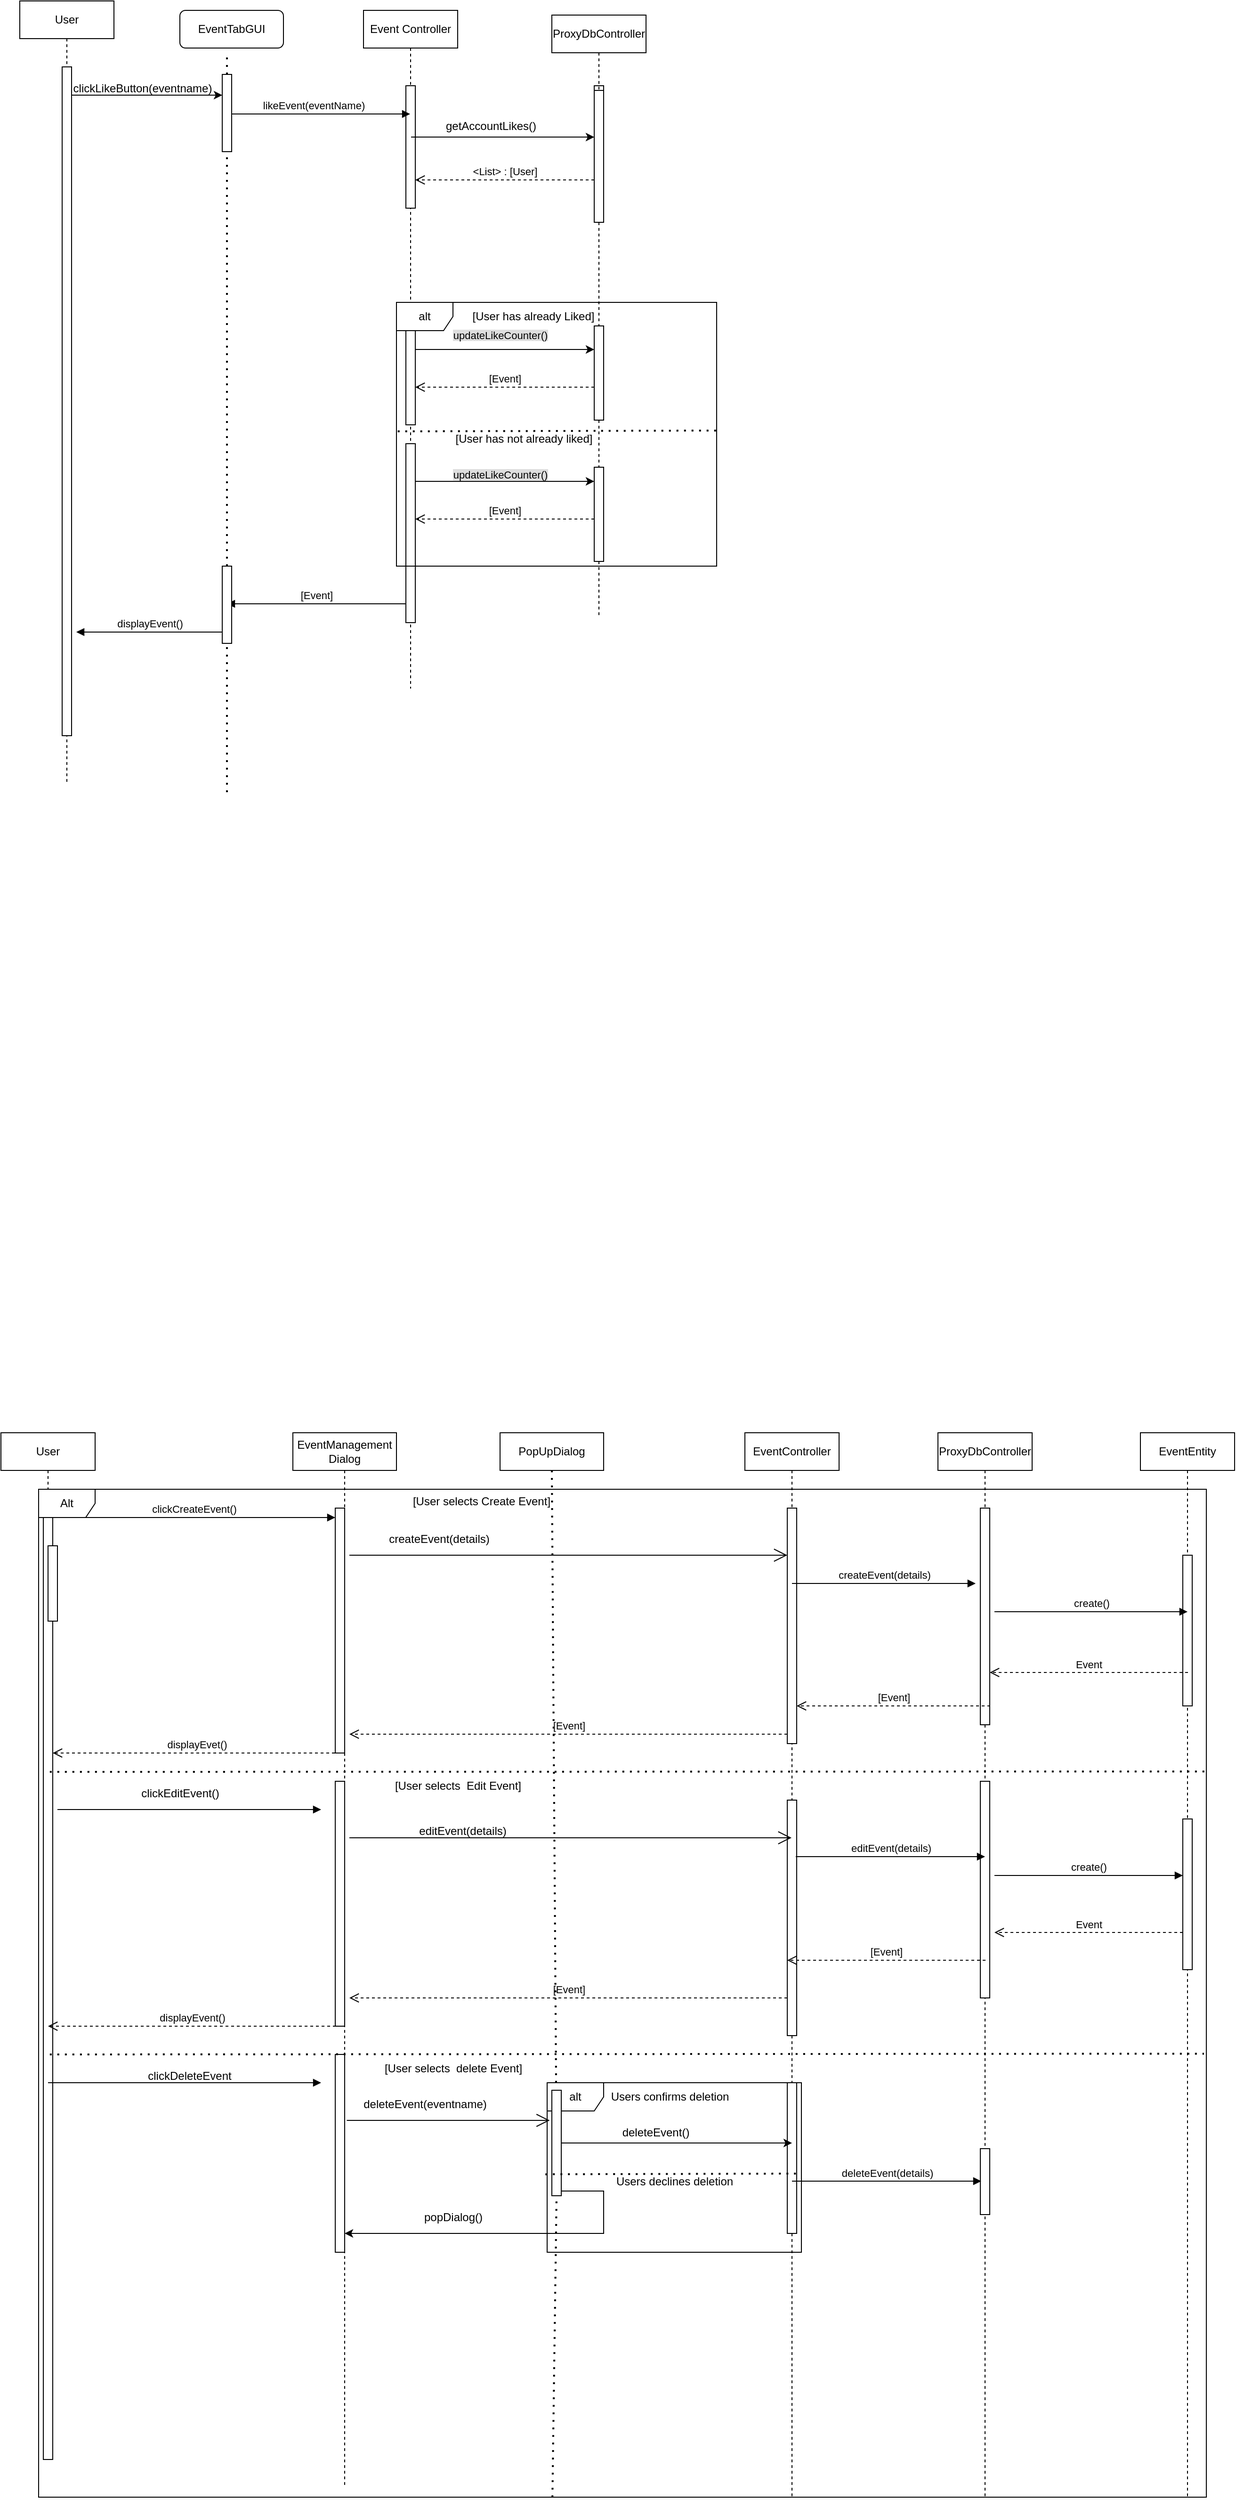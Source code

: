 <mxfile version="27.0.1">
  <diagram name="Page-1" id="2YBvvXClWsGukQMizWep">
    <mxGraphModel grid="1" page="1" gridSize="10" guides="1" tooltips="1" connect="1" arrows="1" fold="1" pageScale="1" pageWidth="850" pageHeight="1100" math="0" shadow="0">
      <root>
        <mxCell id="0" />
        <mxCell id="1" parent="0" />
        <mxCell id="aM9ryv3xv72pqoxQDRHE-1" value="User" style="shape=umlLifeline;perimeter=lifelinePerimeter;whiteSpace=wrap;html=1;container=0;dropTarget=0;collapsible=0;recursiveResize=0;outlineConnect=0;portConstraint=eastwest;newEdgeStyle={&quot;edgeStyle&quot;:&quot;elbowEdgeStyle&quot;,&quot;elbow&quot;:&quot;vertical&quot;,&quot;curved&quot;:0,&quot;rounded&quot;:0};" vertex="1" parent="1">
          <mxGeometry x="50" y="30" width="100" height="830" as="geometry" />
        </mxCell>
        <mxCell id="aM9ryv3xv72pqoxQDRHE-2" value="" style="html=1;points=[];perimeter=orthogonalPerimeter;outlineConnect=0;targetShapes=umlLifeline;portConstraint=eastwest;newEdgeStyle={&quot;edgeStyle&quot;:&quot;elbowEdgeStyle&quot;,&quot;elbow&quot;:&quot;vertical&quot;,&quot;curved&quot;:0,&quot;rounded&quot;:0};" vertex="1" parent="aM9ryv3xv72pqoxQDRHE-1">
          <mxGeometry x="45" y="70" width="10" height="710" as="geometry" />
        </mxCell>
        <mxCell id="aM9ryv3xv72pqoxQDRHE-5" value="Event Controller" style="shape=umlLifeline;perimeter=lifelinePerimeter;whiteSpace=wrap;html=1;container=0;dropTarget=0;collapsible=0;recursiveResize=0;outlineConnect=0;portConstraint=eastwest;newEdgeStyle={&quot;edgeStyle&quot;:&quot;elbowEdgeStyle&quot;,&quot;elbow&quot;:&quot;vertical&quot;,&quot;curved&quot;:0,&quot;rounded&quot;:0};" vertex="1" parent="1">
          <mxGeometry x="415" y="40" width="100" height="720" as="geometry" />
        </mxCell>
        <mxCell id="aM9ryv3xv72pqoxQDRHE-6" value="" style="html=1;points=[];perimeter=orthogonalPerimeter;outlineConnect=0;targetShapes=umlLifeline;portConstraint=eastwest;newEdgeStyle={&quot;edgeStyle&quot;:&quot;elbowEdgeStyle&quot;,&quot;elbow&quot;:&quot;vertical&quot;,&quot;curved&quot;:0,&quot;rounded&quot;:0};" vertex="1" parent="aM9ryv3xv72pqoxQDRHE-5">
          <mxGeometry x="45" y="80" width="10" height="130" as="geometry" />
        </mxCell>
        <mxCell id="IKbM3LPFNLdGCTRE3hyD-11" value="" style="html=1;points=[];perimeter=orthogonalPerimeter;outlineConnect=0;targetShapes=umlLifeline;portConstraint=eastwest;newEdgeStyle={&quot;edgeStyle&quot;:&quot;elbowEdgeStyle&quot;,&quot;elbow&quot;:&quot;vertical&quot;,&quot;curved&quot;:0,&quot;rounded&quot;:0};" vertex="1" parent="aM9ryv3xv72pqoxQDRHE-5">
          <mxGeometry x="45" y="310" width="10" height="130" as="geometry" />
        </mxCell>
        <mxCell id="IKbM3LPFNLdGCTRE3hyD-12" value="" style="html=1;points=[];perimeter=orthogonalPerimeter;outlineConnect=0;targetShapes=umlLifeline;portConstraint=eastwest;newEdgeStyle={&quot;edgeStyle&quot;:&quot;elbowEdgeStyle&quot;,&quot;elbow&quot;:&quot;vertical&quot;,&quot;curved&quot;:0,&quot;rounded&quot;:0};" vertex="1" parent="aM9ryv3xv72pqoxQDRHE-5">
          <mxGeometry x="45" y="460" width="10" height="190" as="geometry" />
        </mxCell>
        <mxCell id="aM9ryv3xv72pqoxQDRHE-7" value="likeEvent(eventName)" style="html=1;verticalAlign=bottom;endArrow=block;edgeStyle=elbowEdgeStyle;elbow=horizontal;curved=0;rounded=0;" edge="1" parent="1" target="aM9ryv3xv72pqoxQDRHE-5">
          <mxGeometry x="-0.059" relative="1" as="geometry">
            <mxPoint x="270" y="150" as="sourcePoint" />
            <Array as="points">
              <mxPoint x="375" y="150" />
              <mxPoint x="355" y="140" />
            </Array>
            <mxPoint x="440" y="150" as="targetPoint" />
            <mxPoint as="offset" />
          </mxGeometry>
        </mxCell>
        <mxCell id="yANQOpBFy9f4tvOdvIwx-1" value="" style="html=1;points=[];perimeter=orthogonalPerimeter;outlineConnect=0;targetShapes=umlLifeline;portConstraint=eastwest;newEdgeStyle={&quot;edgeStyle&quot;:&quot;elbowEdgeStyle&quot;,&quot;elbow&quot;:&quot;vertical&quot;,&quot;curved&quot;:0,&quot;rounded&quot;:0};" vertex="1" parent="1">
          <mxGeometry x="660" y="120" width="10" height="140" as="geometry" />
        </mxCell>
        <mxCell id="yANQOpBFy9f4tvOdvIwx-10" value="ProxyDbController" style="shape=umlLifeline;perimeter=lifelinePerimeter;whiteSpace=wrap;html=1;container=0;dropTarget=0;collapsible=0;recursiveResize=0;outlineConnect=0;portConstraint=eastwest;newEdgeStyle={&quot;edgeStyle&quot;:&quot;elbowEdgeStyle&quot;,&quot;elbow&quot;:&quot;vertical&quot;,&quot;curved&quot;:0,&quot;rounded&quot;:0};" vertex="1" parent="1">
          <mxGeometry x="615" y="45" width="100" height="640" as="geometry" />
        </mxCell>
        <mxCell id="yANQOpBFy9f4tvOdvIwx-11" value="" style="html=1;points=[];perimeter=orthogonalPerimeter;outlineConnect=0;targetShapes=umlLifeline;portConstraint=eastwest;newEdgeStyle={&quot;edgeStyle&quot;:&quot;elbowEdgeStyle&quot;,&quot;elbow&quot;:&quot;vertical&quot;,&quot;curved&quot;:0,&quot;rounded&quot;:0};" vertex="1" parent="yANQOpBFy9f4tvOdvIwx-10">
          <mxGeometry x="45" y="80" width="10" height="140" as="geometry" />
        </mxCell>
        <mxCell id="lEb4GkKGrMhe-9YxrfGL-6" value="" style="html=1;points=[];perimeter=orthogonalPerimeter;outlineConnect=0;targetShapes=umlLifeline;portConstraint=eastwest;newEdgeStyle={&quot;edgeStyle&quot;:&quot;elbowEdgeStyle&quot;,&quot;elbow&quot;:&quot;vertical&quot;,&quot;curved&quot;:0,&quot;rounded&quot;:0};" vertex="1" parent="yANQOpBFy9f4tvOdvIwx-10">
          <mxGeometry x="45" y="330" width="10" height="100" as="geometry" />
        </mxCell>
        <mxCell id="lEb4GkKGrMhe-9YxrfGL-7" value="" style="html=1;points=[];perimeter=orthogonalPerimeter;outlineConnect=0;targetShapes=umlLifeline;portConstraint=eastwest;newEdgeStyle={&quot;edgeStyle&quot;:&quot;elbowEdgeStyle&quot;,&quot;elbow&quot;:&quot;vertical&quot;,&quot;curved&quot;:0,&quot;rounded&quot;:0};" vertex="1" parent="yANQOpBFy9f4tvOdvIwx-10">
          <mxGeometry x="45" y="480" width="10" height="100" as="geometry" />
        </mxCell>
        <mxCell id="yANQOpBFy9f4tvOdvIwx-17" value="&amp;lt;List&amp;gt; : [User]" style="html=1;verticalAlign=bottom;endArrow=open;dashed=1;endSize=8;edgeStyle=elbowEdgeStyle;elbow=horizontal;curved=0;rounded=0;" edge="1" parent="1" target="aM9ryv3xv72pqoxQDRHE-6">
          <mxGeometry x="0.006" relative="1" as="geometry">
            <mxPoint x="475" y="220" as="targetPoint" />
            <Array as="points">
              <mxPoint x="580" y="220" />
              <mxPoint x="540" y="220" />
            </Array>
            <mxPoint x="660" y="220" as="sourcePoint" />
            <mxPoint as="offset" />
          </mxGeometry>
        </mxCell>
        <mxCell id="yANQOpBFy9f4tvOdvIwx-18" value="EventTabGUI" style="rounded=1;whiteSpace=wrap;html=1;" vertex="1" parent="1">
          <mxGeometry x="220" y="40" width="110" height="40" as="geometry" />
        </mxCell>
        <mxCell id="yANQOpBFy9f4tvOdvIwx-20" value="" style="html=1;points=[];perimeter=orthogonalPerimeter;outlineConnect=0;targetShapes=umlLifeline;portConstraint=eastwest;newEdgeStyle={&quot;edgeStyle&quot;:&quot;elbowEdgeStyle&quot;,&quot;elbow&quot;:&quot;vertical&quot;,&quot;curved&quot;:0,&quot;rounded&quot;:0};" vertex="1" parent="1">
          <mxGeometry x="265" y="160" width="10" height="30" as="geometry" />
        </mxCell>
        <mxCell id="yANQOpBFy9f4tvOdvIwx-21" value="" style="endArrow=classic;html=1;rounded=0;" edge="1" parent="1" source="aM9ryv3xv72pqoxQDRHE-2" target="yANQOpBFy9f4tvOdvIwx-19">
          <mxGeometry width="50" height="50" relative="1" as="geometry">
            <mxPoint x="140" y="170" as="sourcePoint" />
            <mxPoint x="190" y="120" as="targetPoint" />
            <Array as="points">
              <mxPoint x="160" y="130" />
            </Array>
          </mxGeometry>
        </mxCell>
        <mxCell id="yANQOpBFy9f4tvOdvIwx-22" value="clickLikeButton(eventname)" style="text;html=1;align=center;verticalAlign=middle;resizable=0;points=[];autosize=1;strokeColor=none;fillColor=none;" vertex="1" parent="1">
          <mxGeometry x="95" y="108" width="170" height="30" as="geometry" />
        </mxCell>
        <mxCell id="yANQOpBFy9f4tvOdvIwx-24" value="alt" style="shape=umlFrame;whiteSpace=wrap;html=1;pointerEvents=0;" vertex="1" parent="1">
          <mxGeometry x="450" y="350" width="340" height="280" as="geometry" />
        </mxCell>
        <mxCell id="yANQOpBFy9f4tvOdvIwx-25" value="[User has already Liked]" style="text;html=1;align=center;verticalAlign=middle;resizable=0;points=[];autosize=1;strokeColor=none;fillColor=none;" vertex="1" parent="1">
          <mxGeometry x="520" y="350" width="150" height="30" as="geometry" />
        </mxCell>
        <mxCell id="yANQOpBFy9f4tvOdvIwx-30" value="[Event]" style="html=1;verticalAlign=bottom;endArrow=open;dashed=1;endSize=8;curved=0;rounded=0;" edge="1" parent="1">
          <mxGeometry relative="1" as="geometry">
            <mxPoint x="660" y="440" as="sourcePoint" />
            <mxPoint x="470" y="440" as="targetPoint" />
          </mxGeometry>
        </mxCell>
        <mxCell id="yANQOpBFy9f4tvOdvIwx-32" value="[Event]" style="html=1;verticalAlign=bottom;endArrow=open;dashed=1;endSize=8;curved=0;rounded=0;" edge="1" parent="1">
          <mxGeometry relative="1" as="geometry">
            <mxPoint x="660" y="580" as="sourcePoint" />
            <mxPoint x="470" y="580" as="targetPoint" />
          </mxGeometry>
        </mxCell>
        <mxCell id="yANQOpBFy9f4tvOdvIwx-33" value="" style="endArrow=none;dashed=1;html=1;dashPattern=1 3;strokeWidth=2;rounded=0;exitX=0.004;exitY=0.489;exitDx=0;exitDy=0;exitPerimeter=0;entryX=1.003;entryY=0.486;entryDx=0;entryDy=0;entryPerimeter=0;" edge="1" parent="1" source="yANQOpBFy9f4tvOdvIwx-24" target="yANQOpBFy9f4tvOdvIwx-24">
          <mxGeometry width="50" height="50" relative="1" as="geometry">
            <mxPoint x="480" y="460" as="sourcePoint" />
            <mxPoint x="530" y="410" as="targetPoint" />
          </mxGeometry>
        </mxCell>
        <mxCell id="yANQOpBFy9f4tvOdvIwx-34" value="[User has not already liked]" style="text;html=1;align=center;verticalAlign=middle;resizable=0;points=[];autosize=1;strokeColor=none;fillColor=none;" vertex="1" parent="1">
          <mxGeometry x="500" y="480" width="170" height="30" as="geometry" />
        </mxCell>
        <mxCell id="yANQOpBFy9f4tvOdvIwx-35" value="[Event]" style="html=1;verticalAlign=bottom;endArrow=block;curved=0;rounded=0;" edge="1" parent="1">
          <mxGeometry width="80" relative="1" as="geometry">
            <mxPoint x="460" y="670" as="sourcePoint" />
            <mxPoint x="270" y="670" as="targetPoint" />
          </mxGeometry>
        </mxCell>
        <mxCell id="yANQOpBFy9f4tvOdvIwx-38" value="displayEvent()" style="html=1;verticalAlign=bottom;endArrow=block;curved=0;rounded=0;" edge="1" parent="1" source="lEb4GkKGrMhe-9YxrfGL-4">
          <mxGeometry width="80" relative="1" as="geometry">
            <mxPoint x="260" y="760" as="sourcePoint" />
            <mxPoint x="110" y="700" as="targetPoint" />
            <Array as="points">
              <mxPoint x="260" y="700" />
            </Array>
          </mxGeometry>
        </mxCell>
        <mxCell id="lEb4GkKGrMhe-9YxrfGL-1" value="" style="endArrow=none;dashed=1;html=1;dashPattern=1 3;strokeWidth=2;rounded=0;" edge="1" parent="1" source="yANQOpBFy9f4tvOdvIwx-19">
          <mxGeometry width="50" height="50" relative="1" as="geometry">
            <mxPoint x="260" y="1218.889" as="sourcePoint" />
            <mxPoint x="270" y="90" as="targetPoint" />
          </mxGeometry>
        </mxCell>
        <mxCell id="lEb4GkKGrMhe-9YxrfGL-2" value="" style="endArrow=none;dashed=1;html=1;dashPattern=1 3;strokeWidth=2;rounded=0;" edge="1" parent="1" source="lEb4GkKGrMhe-9YxrfGL-4" target="yANQOpBFy9f4tvOdvIwx-19">
          <mxGeometry width="50" height="50" relative="1" as="geometry">
            <mxPoint x="270" y="870" as="sourcePoint" />
            <mxPoint x="270" y="90" as="targetPoint" />
          </mxGeometry>
        </mxCell>
        <mxCell id="yANQOpBFy9f4tvOdvIwx-19" value="" style="html=1;points=[];perimeter=orthogonalPerimeter;outlineConnect=0;targetShapes=umlLifeline;portConstraint=eastwest;newEdgeStyle={&quot;edgeStyle&quot;:&quot;elbowEdgeStyle&quot;,&quot;elbow&quot;:&quot;vertical&quot;,&quot;curved&quot;:0,&quot;rounded&quot;:0};" vertex="1" parent="1">
          <mxGeometry x="265" y="108" width="10" height="82" as="geometry" />
        </mxCell>
        <mxCell id="lEb4GkKGrMhe-9YxrfGL-5" value="" style="endArrow=none;dashed=1;html=1;dashPattern=1 3;strokeWidth=2;rounded=0;" edge="1" parent="1" target="lEb4GkKGrMhe-9YxrfGL-4">
          <mxGeometry width="50" height="50" relative="1" as="geometry">
            <mxPoint x="270" y="870" as="sourcePoint" />
            <mxPoint x="270" y="190" as="targetPoint" />
          </mxGeometry>
        </mxCell>
        <mxCell id="lEb4GkKGrMhe-9YxrfGL-4" value="" style="html=1;points=[];perimeter=orthogonalPerimeter;outlineConnect=0;targetShapes=umlLifeline;portConstraint=eastwest;newEdgeStyle={&quot;edgeStyle&quot;:&quot;elbowEdgeStyle&quot;,&quot;elbow&quot;:&quot;vertical&quot;,&quot;curved&quot;:0,&quot;rounded&quot;:0};" vertex="1" parent="1">
          <mxGeometry x="265" y="630" width="10" height="82" as="geometry" />
        </mxCell>
        <mxCell id="IKbM3LPFNLdGCTRE3hyD-3" value="" style="endArrow=classic;html=1;rounded=0;" edge="1" parent="1">
          <mxGeometry width="50" height="50" relative="1" as="geometry">
            <mxPoint x="470" y="540" as="sourcePoint" />
            <mxPoint x="660" y="540" as="targetPoint" />
          </mxGeometry>
        </mxCell>
        <mxCell id="IKbM3LPFNLdGCTRE3hyD-4" value="&lt;span style=&quot;font-size: 11px; background-color: rgb(222, 222, 222);&quot;&gt;updateLikeCounter()&lt;/span&gt;" style="text;html=1;align=center;verticalAlign=middle;resizable=0;points=[];autosize=1;strokeColor=none;fillColor=none;" vertex="1" parent="1">
          <mxGeometry x="500" y="518" width="120" height="30" as="geometry" />
        </mxCell>
        <mxCell id="IKbM3LPFNLdGCTRE3hyD-6" value="&lt;span style=&quot;font-size: 11px; background-color: rgb(222, 222, 222);&quot;&gt;updateLikeCounter()&lt;/span&gt;" style="text;html=1;align=center;verticalAlign=middle;resizable=0;points=[];autosize=1;strokeColor=none;fillColor=none;" vertex="1" parent="1">
          <mxGeometry x="500" y="370" width="120" height="30" as="geometry" />
        </mxCell>
        <mxCell id="IKbM3LPFNLdGCTRE3hyD-7" value="" style="endArrow=classic;html=1;rounded=0;" edge="1" parent="1">
          <mxGeometry width="50" height="50" relative="1" as="geometry">
            <mxPoint x="470" y="400" as="sourcePoint" />
            <mxPoint x="660" y="400" as="targetPoint" />
          </mxGeometry>
        </mxCell>
        <mxCell id="IKbM3LPFNLdGCTRE3hyD-9" value="" style="endArrow=classic;html=1;rounded=0;" edge="1" parent="1">
          <mxGeometry width="50" height="50" relative="1" as="geometry">
            <mxPoint x="465.5" y="174.5" as="sourcePoint" />
            <mxPoint x="660" y="174.5" as="targetPoint" />
          </mxGeometry>
        </mxCell>
        <mxCell id="IKbM3LPFNLdGCTRE3hyD-10" value="getAccountLikes()" style="text;html=1;align=center;verticalAlign=middle;resizable=0;points=[];autosize=1;strokeColor=none;fillColor=none;" vertex="1" parent="1">
          <mxGeometry x="490" y="148" width="120" height="30" as="geometry" />
        </mxCell>
        <mxCell id="9RLo80tFeQ4q2x56BKta-1" value="User" style="shape=umlLifeline;perimeter=lifelinePerimeter;whiteSpace=wrap;html=1;container=0;dropTarget=0;collapsible=0;recursiveResize=0;outlineConnect=0;portConstraint=eastwest;newEdgeStyle={&quot;edgeStyle&quot;:&quot;elbowEdgeStyle&quot;,&quot;elbow&quot;:&quot;vertical&quot;,&quot;curved&quot;:0,&quot;rounded&quot;:0};" vertex="1" parent="1">
          <mxGeometry x="30" y="1550" width="100" height="1090" as="geometry" />
        </mxCell>
        <mxCell id="9RLo80tFeQ4q2x56BKta-2" value="" style="html=1;points=[];perimeter=orthogonalPerimeter;outlineConnect=0;targetShapes=umlLifeline;portConstraint=eastwest;newEdgeStyle={&quot;edgeStyle&quot;:&quot;elbowEdgeStyle&quot;,&quot;elbow&quot;:&quot;vertical&quot;,&quot;curved&quot;:0,&quot;rounded&quot;:0};" vertex="1" parent="9RLo80tFeQ4q2x56BKta-1">
          <mxGeometry x="45" y="70" width="10" height="1020" as="geometry" />
        </mxCell>
        <mxCell id="9RLo80tFeQ4q2x56BKta-3" value="" style="html=1;points=[];perimeter=orthogonalPerimeter;outlineConnect=0;targetShapes=umlLifeline;portConstraint=eastwest;newEdgeStyle={&quot;edgeStyle&quot;:&quot;elbowEdgeStyle&quot;,&quot;elbow&quot;:&quot;vertical&quot;,&quot;curved&quot;:0,&quot;rounded&quot;:0};" vertex="1" parent="9RLo80tFeQ4q2x56BKta-1">
          <mxGeometry x="50" y="120" width="10" height="80" as="geometry" />
        </mxCell>
        <mxCell id="9RLo80tFeQ4q2x56BKta-4" value="EventManagemen&lt;span style=&quot;background-color: transparent; color: light-dark(rgb(0, 0, 0), rgb(255, 255, 255));&quot;&gt;t&lt;/span&gt;&lt;div&gt;&lt;span style=&quot;background-color: transparent; color: light-dark(rgb(0, 0, 0), rgb(255, 255, 255));&quot;&gt;Dialog&lt;/span&gt;&lt;/div&gt;" style="shape=umlLifeline;perimeter=lifelinePerimeter;whiteSpace=wrap;html=1;container=0;dropTarget=0;collapsible=0;recursiveResize=0;outlineConnect=0;portConstraint=eastwest;newEdgeStyle={&quot;edgeStyle&quot;:&quot;elbowEdgeStyle&quot;,&quot;elbow&quot;:&quot;vertical&quot;,&quot;curved&quot;:0,&quot;rounded&quot;:0};" vertex="1" parent="1">
          <mxGeometry x="340" y="1550" width="110" height="1120" as="geometry" />
        </mxCell>
        <mxCell id="9RLo80tFeQ4q2x56BKta-5" value="" style="html=1;points=[];perimeter=orthogonalPerimeter;outlineConnect=0;targetShapes=umlLifeline;portConstraint=eastwest;newEdgeStyle={&quot;edgeStyle&quot;:&quot;elbowEdgeStyle&quot;,&quot;elbow&quot;:&quot;vertical&quot;,&quot;curved&quot;:0,&quot;rounded&quot;:0};" vertex="1" parent="9RLo80tFeQ4q2x56BKta-4">
          <mxGeometry x="45" y="80" width="10" height="260" as="geometry" />
        </mxCell>
        <mxCell id="9RLo80tFeQ4q2x56BKta-6" value="" style="html=1;points=[];perimeter=orthogonalPerimeter;outlineConnect=0;targetShapes=umlLifeline;portConstraint=eastwest;newEdgeStyle={&quot;edgeStyle&quot;:&quot;elbowEdgeStyle&quot;,&quot;elbow&quot;:&quot;vertical&quot;,&quot;curved&quot;:0,&quot;rounded&quot;:0};" vertex="1" parent="9RLo80tFeQ4q2x56BKta-4">
          <mxGeometry x="45" y="370" width="10" height="260" as="geometry" />
        </mxCell>
        <mxCell id="9RLo80tFeQ4q2x56BKta-7" value="" style="html=1;points=[];perimeter=orthogonalPerimeter;outlineConnect=0;targetShapes=umlLifeline;portConstraint=eastwest;newEdgeStyle={&quot;edgeStyle&quot;:&quot;elbowEdgeStyle&quot;,&quot;elbow&quot;:&quot;vertical&quot;,&quot;curved&quot;:0,&quot;rounded&quot;:0};" vertex="1" parent="9RLo80tFeQ4q2x56BKta-4">
          <mxGeometry x="45" y="660" width="10" height="210" as="geometry" />
        </mxCell>
        <mxCell id="9RLo80tFeQ4q2x56BKta-8" value="clickCreateEvent()" style="html=1;verticalAlign=bottom;endArrow=block;edgeStyle=elbowEdgeStyle;elbow=vertical;curved=0;rounded=0;" edge="1" parent="1" source="9RLo80tFeQ4q2x56BKta-2" target="9RLo80tFeQ4q2x56BKta-5">
          <mxGeometry relative="1" as="geometry">
            <mxPoint x="185" y="1650" as="sourcePoint" />
            <Array as="points">
              <mxPoint x="170" y="1640" />
            </Array>
          </mxGeometry>
        </mxCell>
        <mxCell id="9RLo80tFeQ4q2x56BKta-9" value="EventController" style="shape=umlLifeline;perimeter=lifelinePerimeter;whiteSpace=wrap;html=1;container=0;dropTarget=0;collapsible=0;recursiveResize=0;outlineConnect=0;portConstraint=eastwest;newEdgeStyle={&quot;edgeStyle&quot;:&quot;elbowEdgeStyle&quot;,&quot;elbow&quot;:&quot;vertical&quot;,&quot;curved&quot;:0,&quot;rounded&quot;:0};" vertex="1" parent="1">
          <mxGeometry x="820" y="1550" width="100" height="1130" as="geometry" />
        </mxCell>
        <mxCell id="9RLo80tFeQ4q2x56BKta-10" value="" style="html=1;points=[];perimeter=orthogonalPerimeter;outlineConnect=0;targetShapes=umlLifeline;portConstraint=eastwest;newEdgeStyle={&quot;edgeStyle&quot;:&quot;elbowEdgeStyle&quot;,&quot;elbow&quot;:&quot;vertical&quot;,&quot;curved&quot;:0,&quot;rounded&quot;:0};" vertex="1" parent="9RLo80tFeQ4q2x56BKta-9">
          <mxGeometry x="45" y="80" width="10" height="250" as="geometry" />
        </mxCell>
        <mxCell id="9RLo80tFeQ4q2x56BKta-11" value="" style="html=1;points=[];perimeter=orthogonalPerimeter;outlineConnect=0;targetShapes=umlLifeline;portConstraint=eastwest;newEdgeStyle={&quot;edgeStyle&quot;:&quot;elbowEdgeStyle&quot;,&quot;elbow&quot;:&quot;vertical&quot;,&quot;curved&quot;:0,&quot;rounded&quot;:0};" vertex="1" parent="9RLo80tFeQ4q2x56BKta-9">
          <mxGeometry x="45" y="390" width="10" height="250" as="geometry" />
        </mxCell>
        <mxCell id="9RLo80tFeQ4q2x56BKta-12" value="" style="html=1;points=[];perimeter=orthogonalPerimeter;outlineConnect=0;targetShapes=umlLifeline;portConstraint=eastwest;newEdgeStyle={&quot;edgeStyle&quot;:&quot;elbowEdgeStyle&quot;,&quot;elbow&quot;:&quot;vertical&quot;,&quot;curved&quot;:0,&quot;rounded&quot;:0};" vertex="1" parent="9RLo80tFeQ4q2x56BKta-9">
          <mxGeometry x="45" y="690" width="10" height="160" as="geometry" />
        </mxCell>
        <mxCell id="9RLo80tFeQ4q2x56BKta-13" value="" style="endArrow=open;endFill=1;endSize=12;html=1;rounded=0;" edge="1" parent="1" target="9RLo80tFeQ4q2x56BKta-10">
          <mxGeometry width="160" relative="1" as="geometry">
            <mxPoint x="400" y="1680" as="sourcePoint" />
            <mxPoint x="605" y="1680" as="targetPoint" />
          </mxGeometry>
        </mxCell>
        <mxCell id="9RLo80tFeQ4q2x56BKta-14" value="createEvent(details)" style="text;html=1;align=center;verticalAlign=middle;resizable=0;points=[];autosize=1;strokeColor=none;fillColor=none;" vertex="1" parent="1">
          <mxGeometry x="430" y="1648" width="130" height="30" as="geometry" />
        </mxCell>
        <mxCell id="9RLo80tFeQ4q2x56BKta-15" value="EventEntity" style="shape=umlLifeline;perimeter=lifelinePerimeter;whiteSpace=wrap;html=1;container=0;dropTarget=0;collapsible=0;recursiveResize=0;outlineConnect=0;portConstraint=eastwest;newEdgeStyle={&quot;edgeStyle&quot;:&quot;elbowEdgeStyle&quot;,&quot;elbow&quot;:&quot;vertical&quot;,&quot;curved&quot;:0,&quot;rounded&quot;:0};" vertex="1" parent="1">
          <mxGeometry x="1240" y="1550" width="100" height="1130" as="geometry" />
        </mxCell>
        <mxCell id="9RLo80tFeQ4q2x56BKta-16" value="" style="html=1;points=[];perimeter=orthogonalPerimeter;outlineConnect=0;targetShapes=umlLifeline;portConstraint=eastwest;newEdgeStyle={&quot;edgeStyle&quot;:&quot;elbowEdgeStyle&quot;,&quot;elbow&quot;:&quot;vertical&quot;,&quot;curved&quot;:0,&quot;rounded&quot;:0};" vertex="1" parent="9RLo80tFeQ4q2x56BKta-15">
          <mxGeometry x="45" y="130" width="10" height="160" as="geometry" />
        </mxCell>
        <mxCell id="9RLo80tFeQ4q2x56BKta-17" value="" style="html=1;points=[];perimeter=orthogonalPerimeter;outlineConnect=0;targetShapes=umlLifeline;portConstraint=eastwest;newEdgeStyle={&quot;edgeStyle&quot;:&quot;elbowEdgeStyle&quot;,&quot;elbow&quot;:&quot;vertical&quot;,&quot;curved&quot;:0,&quot;rounded&quot;:0};" vertex="1" parent="9RLo80tFeQ4q2x56BKta-15">
          <mxGeometry x="45" y="410" width="10" height="160" as="geometry" />
        </mxCell>
        <mxCell id="9RLo80tFeQ4q2x56BKta-18" value="create()" style="html=1;verticalAlign=bottom;endArrow=block;curved=0;rounded=0;" edge="1" parent="1">
          <mxGeometry width="80" relative="1" as="geometry">
            <mxPoint x="1085" y="1740" as="sourcePoint" />
            <mxPoint x="1290" y="1740" as="targetPoint" />
          </mxGeometry>
        </mxCell>
        <mxCell id="9RLo80tFeQ4q2x56BKta-19" value="Event" style="html=1;verticalAlign=bottom;endArrow=open;dashed=1;endSize=8;curved=0;rounded=0;" edge="1" parent="1" target="9RLo80tFeQ4q2x56BKta-21">
          <mxGeometry relative="1" as="geometry">
            <mxPoint x="1290.5" y="1804.5" as="sourcePoint" />
            <mxPoint x="1085" y="1805" as="targetPoint" />
            <Array as="points" />
          </mxGeometry>
        </mxCell>
        <mxCell id="9RLo80tFeQ4q2x56BKta-20" value="ProxyDbController" style="shape=umlLifeline;perimeter=lifelinePerimeter;whiteSpace=wrap;html=1;container=0;dropTarget=0;collapsible=0;recursiveResize=0;outlineConnect=0;portConstraint=eastwest;newEdgeStyle={&quot;edgeStyle&quot;:&quot;elbowEdgeStyle&quot;,&quot;elbow&quot;:&quot;vertical&quot;,&quot;curved&quot;:0,&quot;rounded&quot;:0};" vertex="1" parent="1">
          <mxGeometry x="1025" y="1550" width="100" height="1130" as="geometry" />
        </mxCell>
        <mxCell id="9RLo80tFeQ4q2x56BKta-21" value="" style="html=1;points=[];perimeter=orthogonalPerimeter;outlineConnect=0;targetShapes=umlLifeline;portConstraint=eastwest;newEdgeStyle={&quot;edgeStyle&quot;:&quot;elbowEdgeStyle&quot;,&quot;elbow&quot;:&quot;vertical&quot;,&quot;curved&quot;:0,&quot;rounded&quot;:0};" vertex="1" parent="9RLo80tFeQ4q2x56BKta-20">
          <mxGeometry x="45" y="80" width="10" height="230" as="geometry" />
        </mxCell>
        <mxCell id="9RLo80tFeQ4q2x56BKta-22" value="" style="html=1;points=[];perimeter=orthogonalPerimeter;outlineConnect=0;targetShapes=umlLifeline;portConstraint=eastwest;newEdgeStyle={&quot;edgeStyle&quot;:&quot;elbowEdgeStyle&quot;,&quot;elbow&quot;:&quot;vertical&quot;,&quot;curved&quot;:0,&quot;rounded&quot;:0};" vertex="1" parent="9RLo80tFeQ4q2x56BKta-20">
          <mxGeometry x="45" y="370" width="10" height="230" as="geometry" />
        </mxCell>
        <mxCell id="9RLo80tFeQ4q2x56BKta-23" value="" style="html=1;points=[];perimeter=orthogonalPerimeter;outlineConnect=0;targetShapes=umlLifeline;portConstraint=eastwest;newEdgeStyle={&quot;edgeStyle&quot;:&quot;elbowEdgeStyle&quot;,&quot;elbow&quot;:&quot;vertical&quot;,&quot;curved&quot;:0,&quot;rounded&quot;:0};" vertex="1" parent="9RLo80tFeQ4q2x56BKta-20">
          <mxGeometry x="45" y="760" width="10" height="70" as="geometry" />
        </mxCell>
        <mxCell id="9RLo80tFeQ4q2x56BKta-24" value="createEvent(details)" style="html=1;verticalAlign=bottom;endArrow=block;curved=0;rounded=0;" edge="1" parent="1" source="9RLo80tFeQ4q2x56BKta-9">
          <mxGeometry width="80" relative="1" as="geometry">
            <mxPoint x="985" y="1710" as="sourcePoint" />
            <mxPoint x="1065" y="1710" as="targetPoint" />
          </mxGeometry>
        </mxCell>
        <mxCell id="9RLo80tFeQ4q2x56BKta-25" value="[Event]" style="html=1;verticalAlign=bottom;endArrow=open;dashed=1;endSize=8;curved=0;rounded=0;" edge="1" parent="1" target="9RLo80tFeQ4q2x56BKta-10">
          <mxGeometry relative="1" as="geometry">
            <mxPoint x="1080.5" y="1840" as="sourcePoint" />
            <mxPoint x="1285" y="1840" as="targetPoint" />
            <Array as="points" />
          </mxGeometry>
        </mxCell>
        <mxCell id="9RLo80tFeQ4q2x56BKta-26" value="Alt" style="shape=umlFrame;whiteSpace=wrap;html=1;pointerEvents=0;" vertex="1" parent="1">
          <mxGeometry x="70" y="1610" width="1240" height="1070" as="geometry" />
        </mxCell>
        <mxCell id="9RLo80tFeQ4q2x56BKta-27" value="[User selects Create Event]" style="text;html=1;align=center;verticalAlign=middle;resizable=0;points=[];autosize=1;strokeColor=none;fillColor=none;" vertex="1" parent="1">
          <mxGeometry x="455" y="1608" width="170" height="30" as="geometry" />
        </mxCell>
        <mxCell id="9RLo80tFeQ4q2x56BKta-28" value="[Event]" style="html=1;verticalAlign=bottom;endArrow=open;dashed=1;endSize=8;curved=0;rounded=0;" edge="1" parent="1" source="9RLo80tFeQ4q2x56BKta-10">
          <mxGeometry relative="1" as="geometry">
            <mxPoint x="610.5" y="1870" as="sourcePoint" />
            <mxPoint x="400" y="1870" as="targetPoint" />
            <Array as="points" />
          </mxGeometry>
        </mxCell>
        <mxCell id="9RLo80tFeQ4q2x56BKta-29" value="displayEvet()" style="html=1;verticalAlign=bottom;endArrow=open;dashed=1;endSize=8;curved=0;rounded=0;" edge="1" parent="1" target="9RLo80tFeQ4q2x56BKta-2">
          <mxGeometry relative="1" as="geometry">
            <mxPoint x="390.5" y="1890" as="sourcePoint" />
            <mxPoint x="180" y="1890" as="targetPoint" />
            <Array as="points" />
          </mxGeometry>
        </mxCell>
        <mxCell id="9RLo80tFeQ4q2x56BKta-30" value="" style="endArrow=none;dashed=1;html=1;dashPattern=1 3;strokeWidth=2;rounded=0;entryX=0.999;entryY=0.28;entryDx=0;entryDy=0;entryPerimeter=0;" edge="1" parent="1" target="9RLo80tFeQ4q2x56BKta-26">
          <mxGeometry width="50" height="50" relative="1" as="geometry">
            <mxPoint x="81.91" y="1910" as="sourcePoint" />
            <mxPoint x="1100.0" y="1910" as="targetPoint" />
          </mxGeometry>
        </mxCell>
        <mxCell id="9RLo80tFeQ4q2x56BKta-31" value="[User selects&amp;nbsp; Edit Event]" style="text;html=1;align=center;verticalAlign=middle;resizable=0;points=[];autosize=1;strokeColor=none;fillColor=none;" vertex="1" parent="1">
          <mxGeometry x="435" y="1910" width="160" height="30" as="geometry" />
        </mxCell>
        <mxCell id="9RLo80tFeQ4q2x56BKta-32" value="" style="html=1;verticalAlign=bottom;endArrow=block;edgeStyle=elbowEdgeStyle;elbow=vertical;curved=0;rounded=0;" edge="1" parent="1">
          <mxGeometry relative="1" as="geometry">
            <mxPoint x="90" y="1950" as="sourcePoint" />
            <Array as="points">
              <mxPoint x="175" y="1950" />
            </Array>
            <mxPoint x="370" y="1950" as="targetPoint" />
          </mxGeometry>
        </mxCell>
        <mxCell id="9RLo80tFeQ4q2x56BKta-33" value="" style="endArrow=open;endFill=1;endSize=12;html=1;rounded=0;" edge="1" parent="1" target="9RLo80tFeQ4q2x56BKta-9">
          <mxGeometry width="160" relative="1" as="geometry">
            <mxPoint x="400" y="1980" as="sourcePoint" />
            <mxPoint x="602.75" y="1980" as="targetPoint" />
          </mxGeometry>
        </mxCell>
        <mxCell id="9RLo80tFeQ4q2x56BKta-34" value="editEvent(details)" style="text;html=1;align=center;verticalAlign=middle;resizable=0;points=[];autosize=1;strokeColor=none;fillColor=none;" vertex="1" parent="1">
          <mxGeometry x="460" y="1958" width="120" height="30" as="geometry" />
        </mxCell>
        <mxCell id="9RLo80tFeQ4q2x56BKta-35" value="editEvent(details)" style="html=1;verticalAlign=bottom;endArrow=block;curved=0;rounded=0;" edge="1" parent="1">
          <mxGeometry width="80" relative="1" as="geometry">
            <mxPoint x="874" y="2000" as="sourcePoint" />
            <mxPoint x="1075" y="2000" as="targetPoint" />
          </mxGeometry>
        </mxCell>
        <mxCell id="9RLo80tFeQ4q2x56BKta-36" value="create()" style="html=1;verticalAlign=bottom;endArrow=block;curved=0;rounded=0;entryX=0;entryY=0.375;entryDx=0;entryDy=0;entryPerimeter=0;" edge="1" parent="1" target="9RLo80tFeQ4q2x56BKta-17">
          <mxGeometry width="80" relative="1" as="geometry">
            <mxPoint x="1085" y="2020" as="sourcePoint" />
            <mxPoint x="1295" y="2020" as="targetPoint" />
          </mxGeometry>
        </mxCell>
        <mxCell id="9RLo80tFeQ4q2x56BKta-37" value="Event" style="html=1;verticalAlign=bottom;endArrow=open;dashed=1;endSize=8;curved=0;rounded=0;" edge="1" parent="1" source="9RLo80tFeQ4q2x56BKta-17">
          <mxGeometry relative="1" as="geometry">
            <mxPoint x="1290.5" y="2080" as="sourcePoint" />
            <mxPoint x="1085" y="2080.5" as="targetPoint" />
            <Array as="points" />
          </mxGeometry>
        </mxCell>
        <mxCell id="9RLo80tFeQ4q2x56BKta-38" value="[Event]" style="html=1;verticalAlign=bottom;endArrow=open;dashed=1;endSize=8;curved=0;rounded=0;" edge="1" parent="1">
          <mxGeometry relative="1" as="geometry">
            <mxPoint x="1075.5" y="2110" as="sourcePoint" />
            <mxPoint x="865" y="2110" as="targetPoint" />
            <Array as="points" />
          </mxGeometry>
        </mxCell>
        <mxCell id="9RLo80tFeQ4q2x56BKta-39" value="[Event]" style="html=1;verticalAlign=bottom;endArrow=open;dashed=1;endSize=8;curved=0;rounded=0;" edge="1" parent="1" source="9RLo80tFeQ4q2x56BKta-11">
          <mxGeometry x="-0.002" relative="1" as="geometry">
            <mxPoint x="610.5" y="2150" as="sourcePoint" />
            <mxPoint x="400" y="2150" as="targetPoint" />
            <Array as="points" />
            <mxPoint as="offset" />
          </mxGeometry>
        </mxCell>
        <mxCell id="9RLo80tFeQ4q2x56BKta-40" value="displayEvent()" style="html=1;verticalAlign=bottom;endArrow=open;dashed=1;endSize=8;curved=0;rounded=0;" edge="1" parent="1">
          <mxGeometry relative="1" as="geometry">
            <mxPoint x="385.5" y="2180" as="sourcePoint" />
            <mxPoint x="80" y="2180" as="targetPoint" />
            <Array as="points" />
          </mxGeometry>
        </mxCell>
        <mxCell id="9RLo80tFeQ4q2x56BKta-41" value="" style="endArrow=none;dashed=1;html=1;dashPattern=1 3;strokeWidth=2;rounded=0;entryX=0.998;entryY=0.56;entryDx=0;entryDy=0;entryPerimeter=0;" edge="1" parent="1" target="9RLo80tFeQ4q2x56BKta-26">
          <mxGeometry width="50" height="50" relative="1" as="geometry">
            <mxPoint x="81.91" y="2210" as="sourcePoint" />
            <mxPoint x="1100.0" y="2210" as="targetPoint" />
          </mxGeometry>
        </mxCell>
        <mxCell id="9RLo80tFeQ4q2x56BKta-42" value="[User selects&amp;nbsp; delete Event]" style="text;html=1;align=center;verticalAlign=middle;resizable=0;points=[];autosize=1;strokeColor=none;fillColor=none;" vertex="1" parent="1">
          <mxGeometry x="425" y="2210" width="170" height="30" as="geometry" />
        </mxCell>
        <mxCell id="9RLo80tFeQ4q2x56BKta-43" value="clickEditEvent()" style="text;html=1;align=center;verticalAlign=middle;resizable=0;points=[];autosize=1;strokeColor=none;fillColor=none;" vertex="1" parent="1">
          <mxGeometry x="165" y="1918" width="110" height="30" as="geometry" />
        </mxCell>
        <mxCell id="9RLo80tFeQ4q2x56BKta-44" value="" style="html=1;verticalAlign=bottom;endArrow=block;edgeStyle=elbowEdgeStyle;elbow=vertical;curved=0;rounded=0;" edge="1" parent="1">
          <mxGeometry relative="1" as="geometry">
            <mxPoint x="80" y="2240" as="sourcePoint" />
            <Array as="points">
              <mxPoint x="165" y="2240" />
            </Array>
            <mxPoint x="370" y="2240" as="targetPoint" />
          </mxGeometry>
        </mxCell>
        <mxCell id="9RLo80tFeQ4q2x56BKta-45" value="clickDeleteEvent" style="text;html=1;align=center;verticalAlign=middle;resizable=0;points=[];autosize=1;strokeColor=none;fillColor=none;" vertex="1" parent="1">
          <mxGeometry x="175" y="2218" width="110" height="30" as="geometry" />
        </mxCell>
        <mxCell id="9RLo80tFeQ4q2x56BKta-46" value="" style="endArrow=open;endFill=1;endSize=12;html=1;rounded=0;" edge="1" parent="1">
          <mxGeometry width="160" relative="1" as="geometry">
            <mxPoint x="397.25" y="2280" as="sourcePoint" />
            <mxPoint x="612.75" y="2280" as="targetPoint" />
          </mxGeometry>
        </mxCell>
        <mxCell id="9RLo80tFeQ4q2x56BKta-47" value="deleteEvent(eventname)" style="text;html=1;align=center;verticalAlign=middle;resizable=0;points=[];autosize=1;strokeColor=none;fillColor=none;" vertex="1" parent="1">
          <mxGeometry x="405" y="2248" width="150" height="30" as="geometry" />
        </mxCell>
        <mxCell id="9RLo80tFeQ4q2x56BKta-48" value="deleteEvent(details)" style="html=1;verticalAlign=bottom;endArrow=block;curved=0;rounded=0;" edge="1" parent="1">
          <mxGeometry width="80" relative="1" as="geometry">
            <mxPoint x="870" y="2344.5" as="sourcePoint" />
            <mxPoint x="1071" y="2344.5" as="targetPoint" />
          </mxGeometry>
        </mxCell>
        <mxCell id="9RLo80tFeQ4q2x56BKta-49" value="PopUpDialog" style="rounded=0;whiteSpace=wrap;html=1;" vertex="1" parent="1">
          <mxGeometry x="560" y="1550" width="110" height="40" as="geometry" />
        </mxCell>
        <mxCell id="9RLo80tFeQ4q2x56BKta-50" value="" style="endArrow=none;dashed=1;html=1;dashPattern=1 3;strokeWidth=2;rounded=0;entryX=0.5;entryY=1;entryDx=0;entryDy=0;exitX=0.534;exitY=1;exitDx=0;exitDy=0;exitPerimeter=0;" edge="1" parent="1" source="9RLo80tFeQ4q2x56BKta-53" target="9RLo80tFeQ4q2x56BKta-49">
          <mxGeometry width="50" height="50" relative="1" as="geometry">
            <mxPoint x="620" y="1850" as="sourcePoint" />
            <mxPoint x="670" y="1800" as="targetPoint" />
          </mxGeometry>
        </mxCell>
        <mxCell id="9RLo80tFeQ4q2x56BKta-51" value="alt" style="shape=umlFrame;whiteSpace=wrap;html=1;pointerEvents=0;" vertex="1" parent="1">
          <mxGeometry x="610" y="2240" width="270" height="180" as="geometry" />
        </mxCell>
        <mxCell id="9RLo80tFeQ4q2x56BKta-52" value="" style="endArrow=none;dashed=1;html=1;dashPattern=1 3;strokeWidth=2;rounded=0;entryX=0.5;entryY=1;entryDx=0;entryDy=0;exitX=0.44;exitY=1;exitDx=0;exitDy=0;exitPerimeter=0;" edge="1" parent="1" source="9RLo80tFeQ4q2x56BKta-26" target="9RLo80tFeQ4q2x56BKta-53">
          <mxGeometry width="50" height="50" relative="1" as="geometry">
            <mxPoint x="620" y="2680" as="sourcePoint" />
            <mxPoint x="615" y="1590" as="targetPoint" />
          </mxGeometry>
        </mxCell>
        <mxCell id="9RLo80tFeQ4q2x56BKta-53" value="" style="html=1;points=[[0,0,0,0,5],[0,1,0,0,-5],[1,0,0,0,5],[1,1,0,0,-5]];perimeter=orthogonalPerimeter;outlineConnect=0;targetShapes=umlLifeline;portConstraint=eastwest;newEdgeStyle={&quot;curved&quot;:0,&quot;rounded&quot;:0};" vertex="1" parent="1">
          <mxGeometry x="615" y="2248" width="10" height="112" as="geometry" />
        </mxCell>
        <mxCell id="9RLo80tFeQ4q2x56BKta-54" value="" style="endArrow=none;dashed=1;html=1;dashPattern=1 3;strokeWidth=2;rounded=0;entryX=1.001;entryY=0.536;entryDx=0;entryDy=0;entryPerimeter=0;exitX=-0.007;exitY=0.54;exitDx=0;exitDy=0;exitPerimeter=0;" edge="1" parent="1" source="9RLo80tFeQ4q2x56BKta-51" target="9RLo80tFeQ4q2x56BKta-51">
          <mxGeometry width="50" height="50" relative="1" as="geometry">
            <mxPoint x="700" y="2355" as="sourcePoint" />
            <mxPoint x="750" y="2305" as="targetPoint" />
          </mxGeometry>
        </mxCell>
        <mxCell id="9RLo80tFeQ4q2x56BKta-55" value="Users confirms deletion" style="text;html=1;align=center;verticalAlign=middle;resizable=0;points=[];autosize=1;strokeColor=none;fillColor=none;" vertex="1" parent="1">
          <mxGeometry x="665" y="2240" width="150" height="30" as="geometry" />
        </mxCell>
        <mxCell id="9RLo80tFeQ4q2x56BKta-56" value="Users declines deletion" style="text;html=1;align=center;verticalAlign=middle;resizable=0;points=[];autosize=1;strokeColor=none;fillColor=none;" vertex="1" parent="1">
          <mxGeometry x="670" y="2330" width="150" height="30" as="geometry" />
        </mxCell>
        <mxCell id="9RLo80tFeQ4q2x56BKta-57" value="" style="endArrow=classic;html=1;rounded=0;" edge="1" parent="1" target="9RLo80tFeQ4q2x56BKta-7">
          <mxGeometry width="50" height="50" relative="1" as="geometry">
            <mxPoint x="625" y="2355" as="sourcePoint" />
            <mxPoint x="410" y="2400" as="targetPoint" />
            <Array as="points">
              <mxPoint x="670" y="2355" />
              <mxPoint x="670" y="2400" />
            </Array>
          </mxGeometry>
        </mxCell>
        <mxCell id="9RLo80tFeQ4q2x56BKta-58" value="popDialog()" style="text;html=1;align=center;verticalAlign=middle;resizable=0;points=[];autosize=1;strokeColor=none;fillColor=none;" vertex="1" parent="1">
          <mxGeometry x="465" y="2368" width="90" height="30" as="geometry" />
        </mxCell>
        <mxCell id="9RLo80tFeQ4q2x56BKta-59" value="" style="endArrow=classic;html=1;rounded=0;" edge="1" parent="1" source="9RLo80tFeQ4q2x56BKta-53">
          <mxGeometry width="50" height="50" relative="1" as="geometry">
            <mxPoint x="680" y="2320" as="sourcePoint" />
            <mxPoint x="870" y="2304" as="targetPoint" />
          </mxGeometry>
        </mxCell>
        <mxCell id="9RLo80tFeQ4q2x56BKta-60" value="deleteEvent()" style="text;html=1;align=center;verticalAlign=middle;resizable=0;points=[];autosize=1;strokeColor=none;fillColor=none;" vertex="1" parent="1">
          <mxGeometry x="680" y="2278" width="90" height="30" as="geometry" />
        </mxCell>
      </root>
    </mxGraphModel>
  </diagram>
</mxfile>
